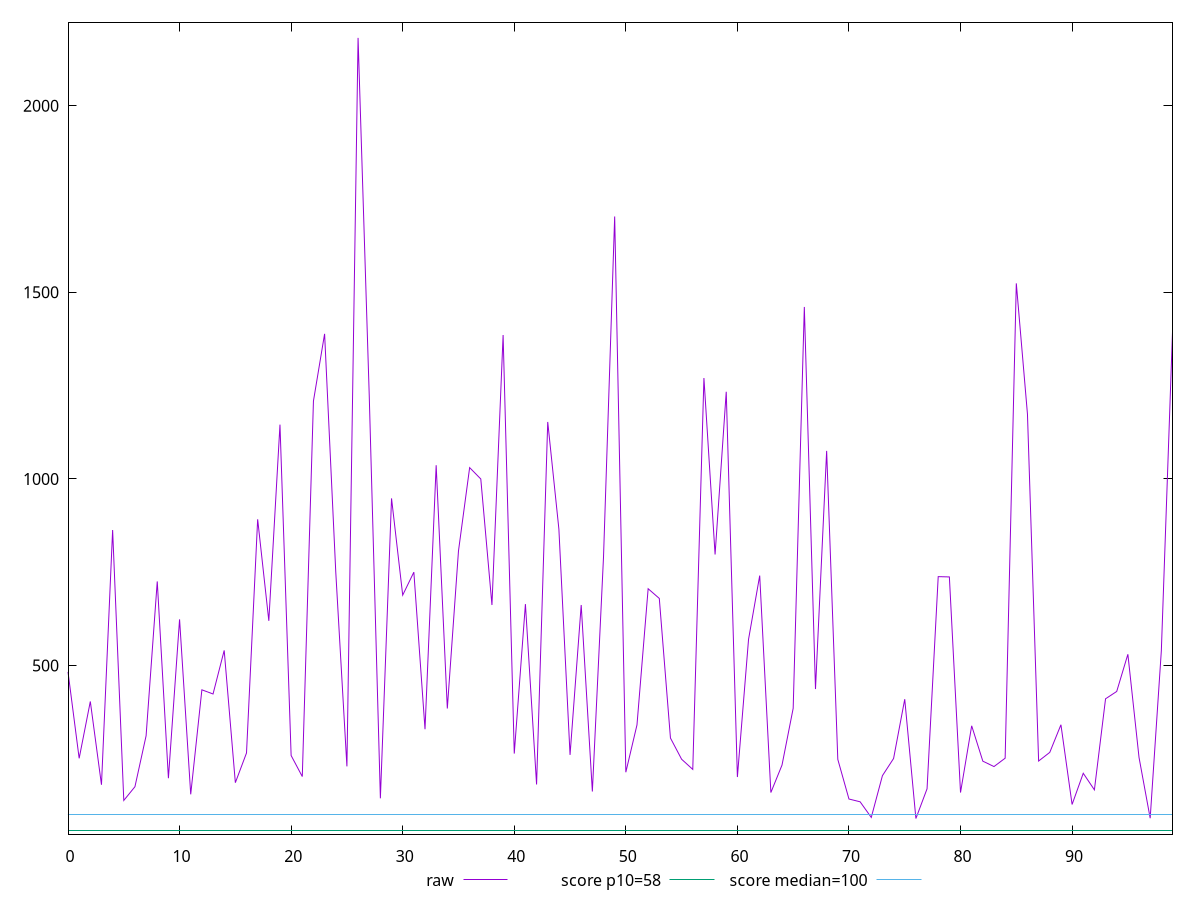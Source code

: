 reset

$raw <<EOF
0 483.20000000000294
1 251.60000000000002
2 403.9999999999993
3 180.8
4 863.2000000000015
5 138.8
6 175.60000000000002
7 312.00000000000034
8 725.600000000003
9 198.4
10 624.0000000000015
11 155.20000000000002
12 435.2000000000007
13 424.00000000000034
14 540.7999999999997
15 186.4
16 265.99999999999966
17 891.9999999999986
18 619.9999999999986
19 1145.6000000000029
20 259.2
21 202.80000000000038
22 1208.7999999999993
23 1388.8000000000006
24 751.1999999999986
25 230
26 2181.6000000000045
27 1224.7999999999993
28 144.53333333333333
29 948
30 688.8000000000015
31 750.3999999999986
32 329.6000000000015
33 1036.7999999999972
34 385.20000000000005
35 807.1999999999994
36 1030.4000000000015
37 999.9999999999986
38 662.4000000000001
39 1385.6000000000001
40 264.40000000000003
41 664.8000000000015
42 181.60000000000002
43 1152.8000000000015
44 865.6000000000015
45 260.8
46 662.3999999999986
47 162.8
48 791.2000000000015
49 1703.1999999999987
50 214.4
51 341.20000000000005
52 706.0000000000008
53 679.9999999999986
54 306.00000000000074
55 249.20000000000002
56 222
57 1270.3999999999994
58 797.6
59 1233.6000000000017
60 201.60000000000002
61 570.4000000000008
62 741.2
63 160
64 233.60000000000002
65 385.5999999999993
66 1460.8000000000015
67 437.1999999999993
68 1075.1999999999987
69 248.80000000000075
70 142.66666666666669
71 135.20000000000002
72 93.33333333333334
73 205.20000000000002
74 251.20000000000002
75 410
76 90.4
77 170
78 738.4000000000001
79 737.6000000000015
80 160.00000000000074
81 338.8
82 244.00000000000074
83 229.59999999999965
84 251.99999999999966
85 1523.9999999999973
86 1173.6000000000015
87 244.3999999999993
88 267.6
89 341.5999999999993
90 128
91 211.60000000000002
92 167.20000000000002
93 411.20000000000005
94 430.7999999999993
95 530.4
96 254
97 91.2
98 540.0000000000008
99 1393.5999999999985
EOF

set key outside below
set xrange [0:99]
set yrange [48.575999999999915:2223.4240000000045]
set trange [48.575999999999915:2223.4240000000045]
set terminal svg size 640, 500 enhanced background rgb 'white'
set output "report_00013_2021-02-09T12-04-24.940Z/estimated-input-latency/samples/pages+cached/raw/values.svg"

plot $raw title "raw" with line, \
     58 title "score p10=58", \
     100 title "score median=100"

reset
